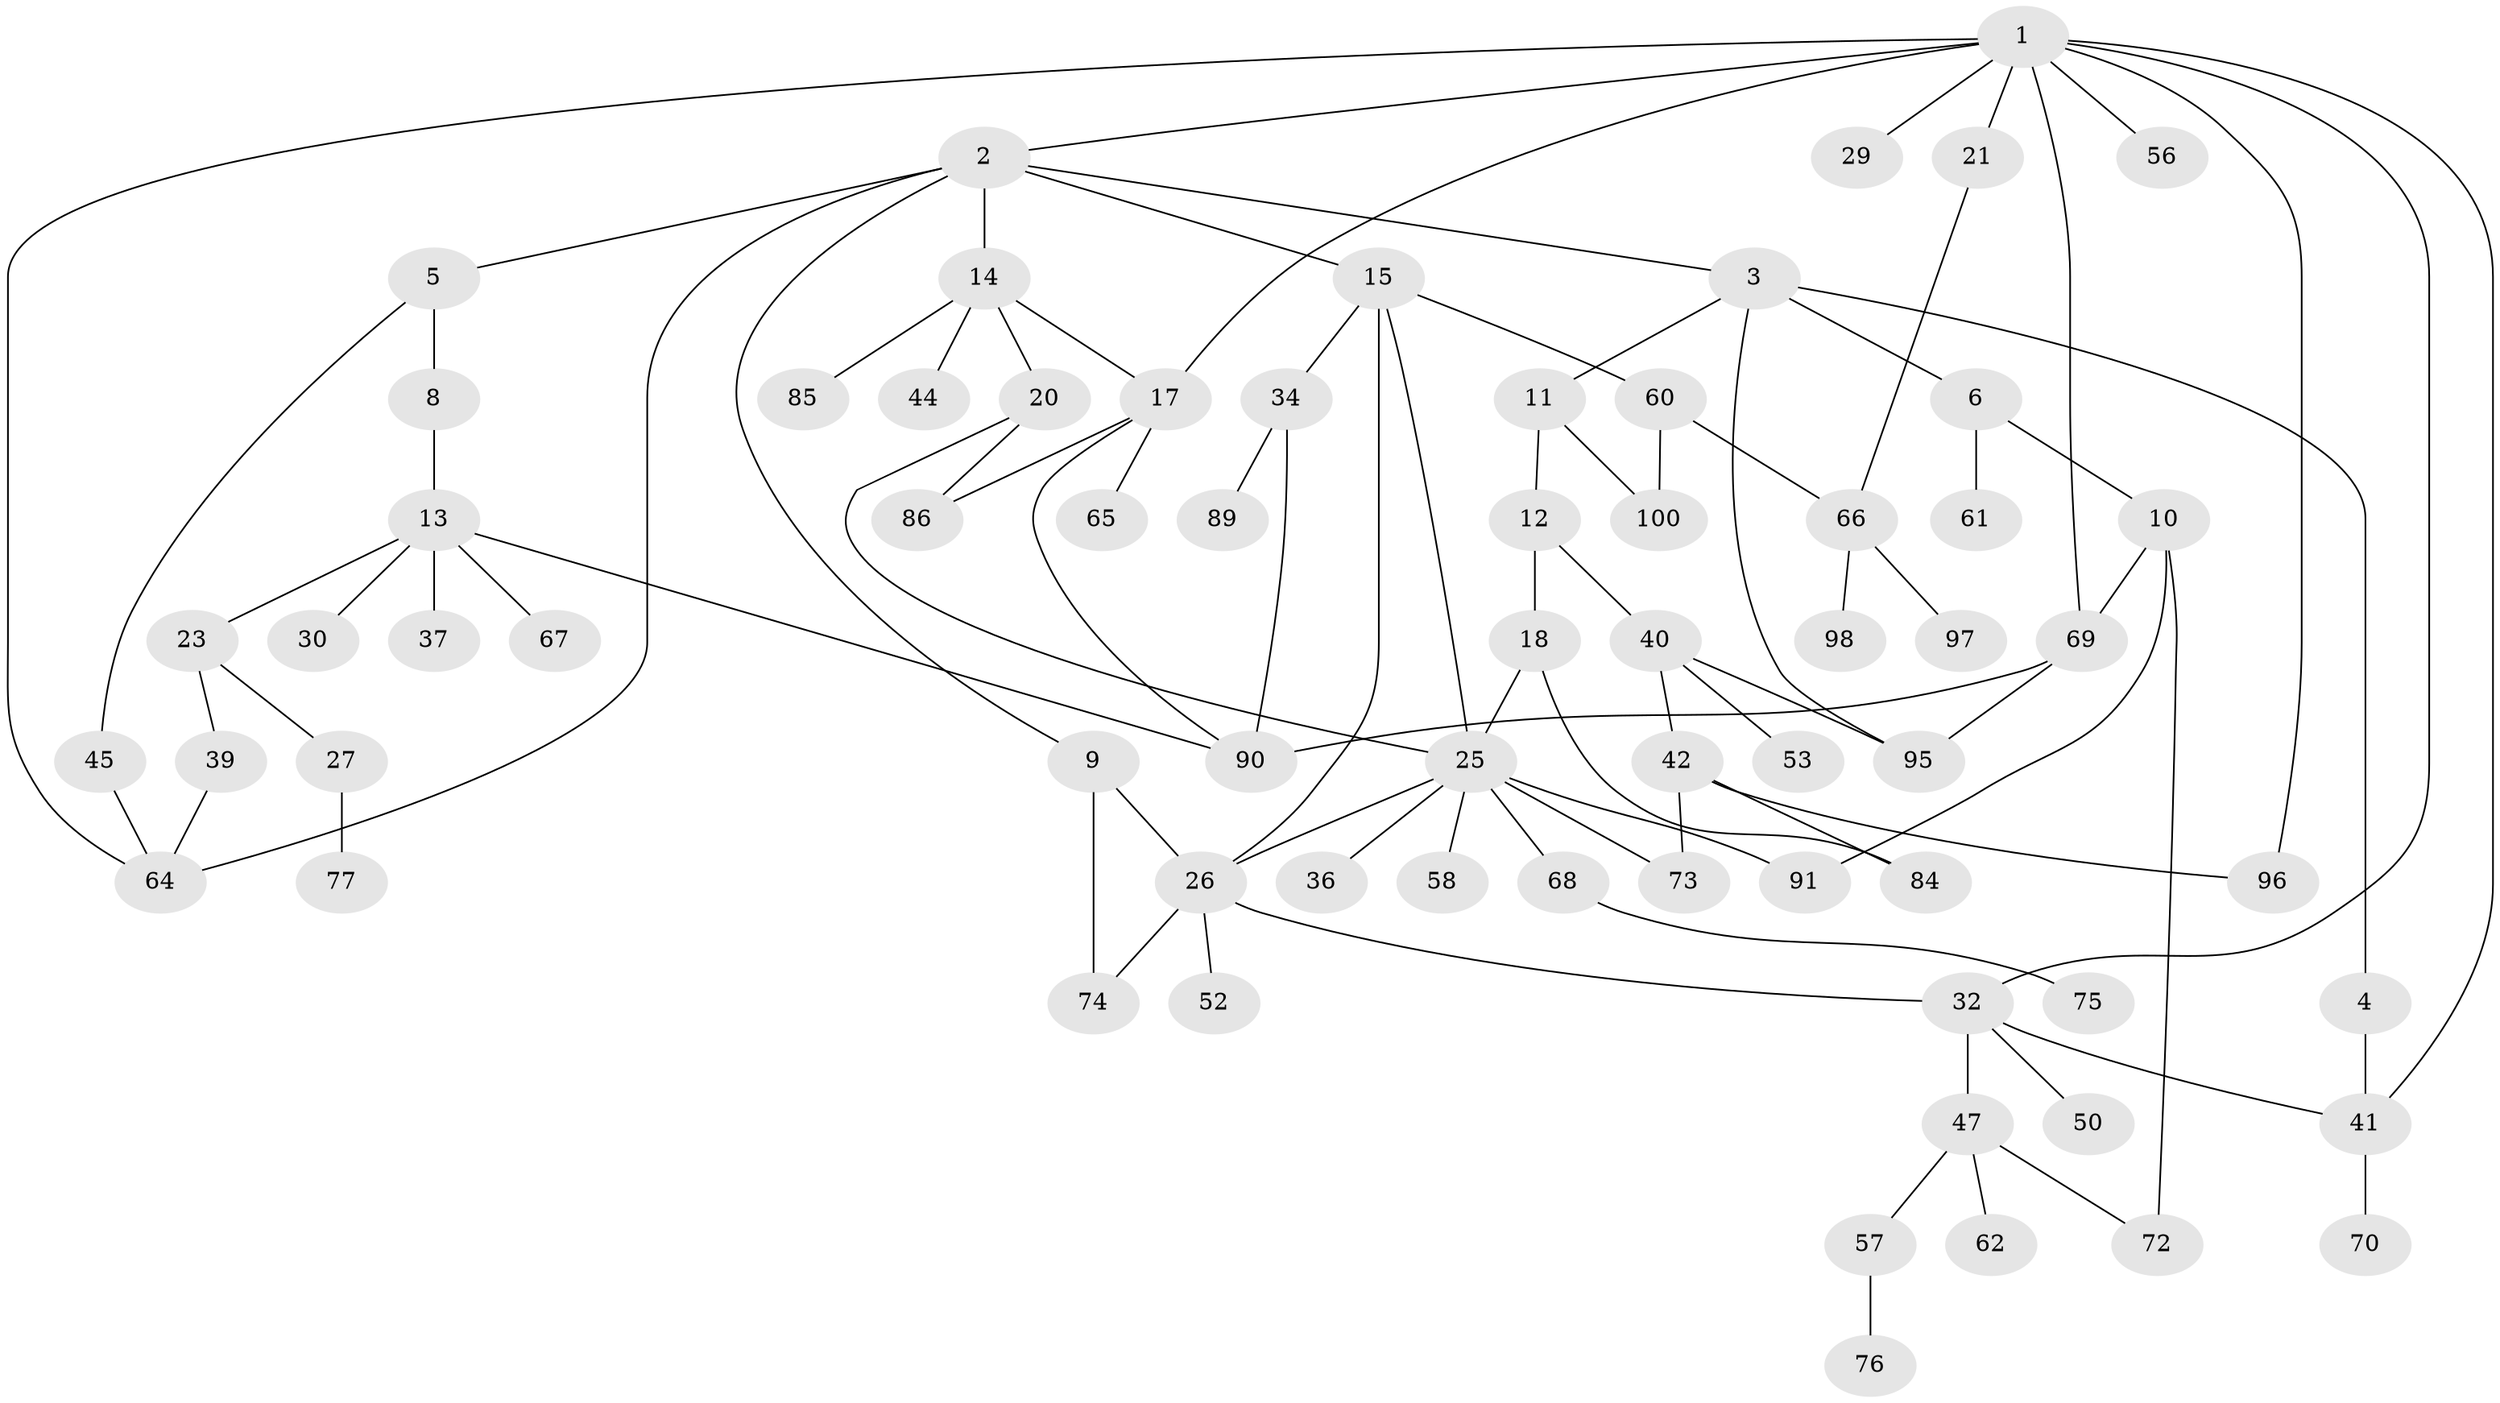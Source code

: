 // original degree distribution, {7: 0.03, 6: 0.02, 3: 0.15, 4: 0.12, 1: 0.3, 2: 0.32, 5: 0.06}
// Generated by graph-tools (version 1.1) at 2025/38/02/21/25 10:38:51]
// undirected, 68 vertices, 93 edges
graph export_dot {
graph [start="1"]
  node [color=gray90,style=filled];
  1 [super="+28"];
  2;
  3 [super="+19"];
  4 [super="+33"];
  5 [super="+7"];
  6;
  8;
  9 [super="+49"];
  10 [super="+24"];
  11 [super="+79"];
  12;
  13 [super="+16"];
  14 [super="+31"];
  15 [super="+51"];
  17 [super="+38"];
  18 [super="+22"];
  20 [super="+54"];
  21;
  23;
  25 [super="+46"];
  26 [super="+93"];
  27 [super="+55"];
  29;
  30;
  32 [super="+35"];
  34 [super="+59"];
  36 [super="+81"];
  37;
  39;
  40 [super="+80"];
  41 [super="+43"];
  42 [super="+48"];
  44;
  45 [super="+87"];
  47 [super="+71"];
  50;
  52;
  53;
  56;
  57 [super="+63"];
  58;
  60 [super="+99"];
  61;
  62;
  64 [super="+94"];
  65;
  66 [super="+78"];
  67;
  68;
  69 [super="+83"];
  70 [super="+92"];
  72;
  73;
  74;
  75;
  76;
  77 [super="+82"];
  84;
  85 [super="+88"];
  86;
  89;
  90;
  91;
  95;
  96;
  97;
  98;
  100;
  1 -- 2;
  1 -- 17;
  1 -- 21;
  1 -- 56;
  1 -- 96;
  1 -- 64;
  1 -- 69;
  1 -- 29;
  1 -- 32;
  1 -- 41;
  2 -- 3;
  2 -- 5;
  2 -- 9;
  2 -- 14;
  2 -- 15;
  2 -- 64;
  3 -- 4;
  3 -- 6;
  3 -- 11;
  3 -- 95;
  4 -- 41;
  5 -- 8;
  5 -- 45;
  6 -- 10;
  6 -- 61;
  8 -- 13;
  9 -- 74;
  9 -- 26;
  10 -- 91;
  10 -- 72;
  10 -- 69;
  11 -- 12;
  11 -- 100;
  12 -- 18;
  12 -- 40;
  13 -- 37;
  13 -- 67;
  13 -- 90;
  13 -- 30;
  13 -- 23;
  14 -- 20;
  14 -- 85;
  14 -- 17;
  14 -- 44;
  15 -- 34;
  15 -- 26;
  15 -- 25;
  15 -- 60;
  17 -- 65;
  17 -- 90;
  17 -- 86;
  18 -- 84;
  18 -- 25;
  20 -- 86;
  20 -- 25;
  21 -- 66;
  23 -- 27;
  23 -- 39;
  25 -- 26;
  25 -- 36;
  25 -- 68;
  25 -- 73;
  25 -- 58;
  25 -- 91;
  26 -- 32;
  26 -- 52;
  26 -- 74;
  27 -- 77;
  32 -- 50;
  32 -- 47;
  32 -- 41;
  34 -- 89;
  34 -- 90;
  39 -- 64;
  40 -- 42;
  40 -- 53;
  40 -- 95;
  41 -- 70;
  42 -- 96;
  42 -- 73;
  42 -- 84;
  45 -- 64;
  47 -- 57;
  47 -- 62;
  47 -- 72;
  57 -- 76;
  60 -- 66;
  60 -- 100;
  66 -- 97;
  66 -- 98;
  68 -- 75;
  69 -- 90;
  69 -- 95;
}
